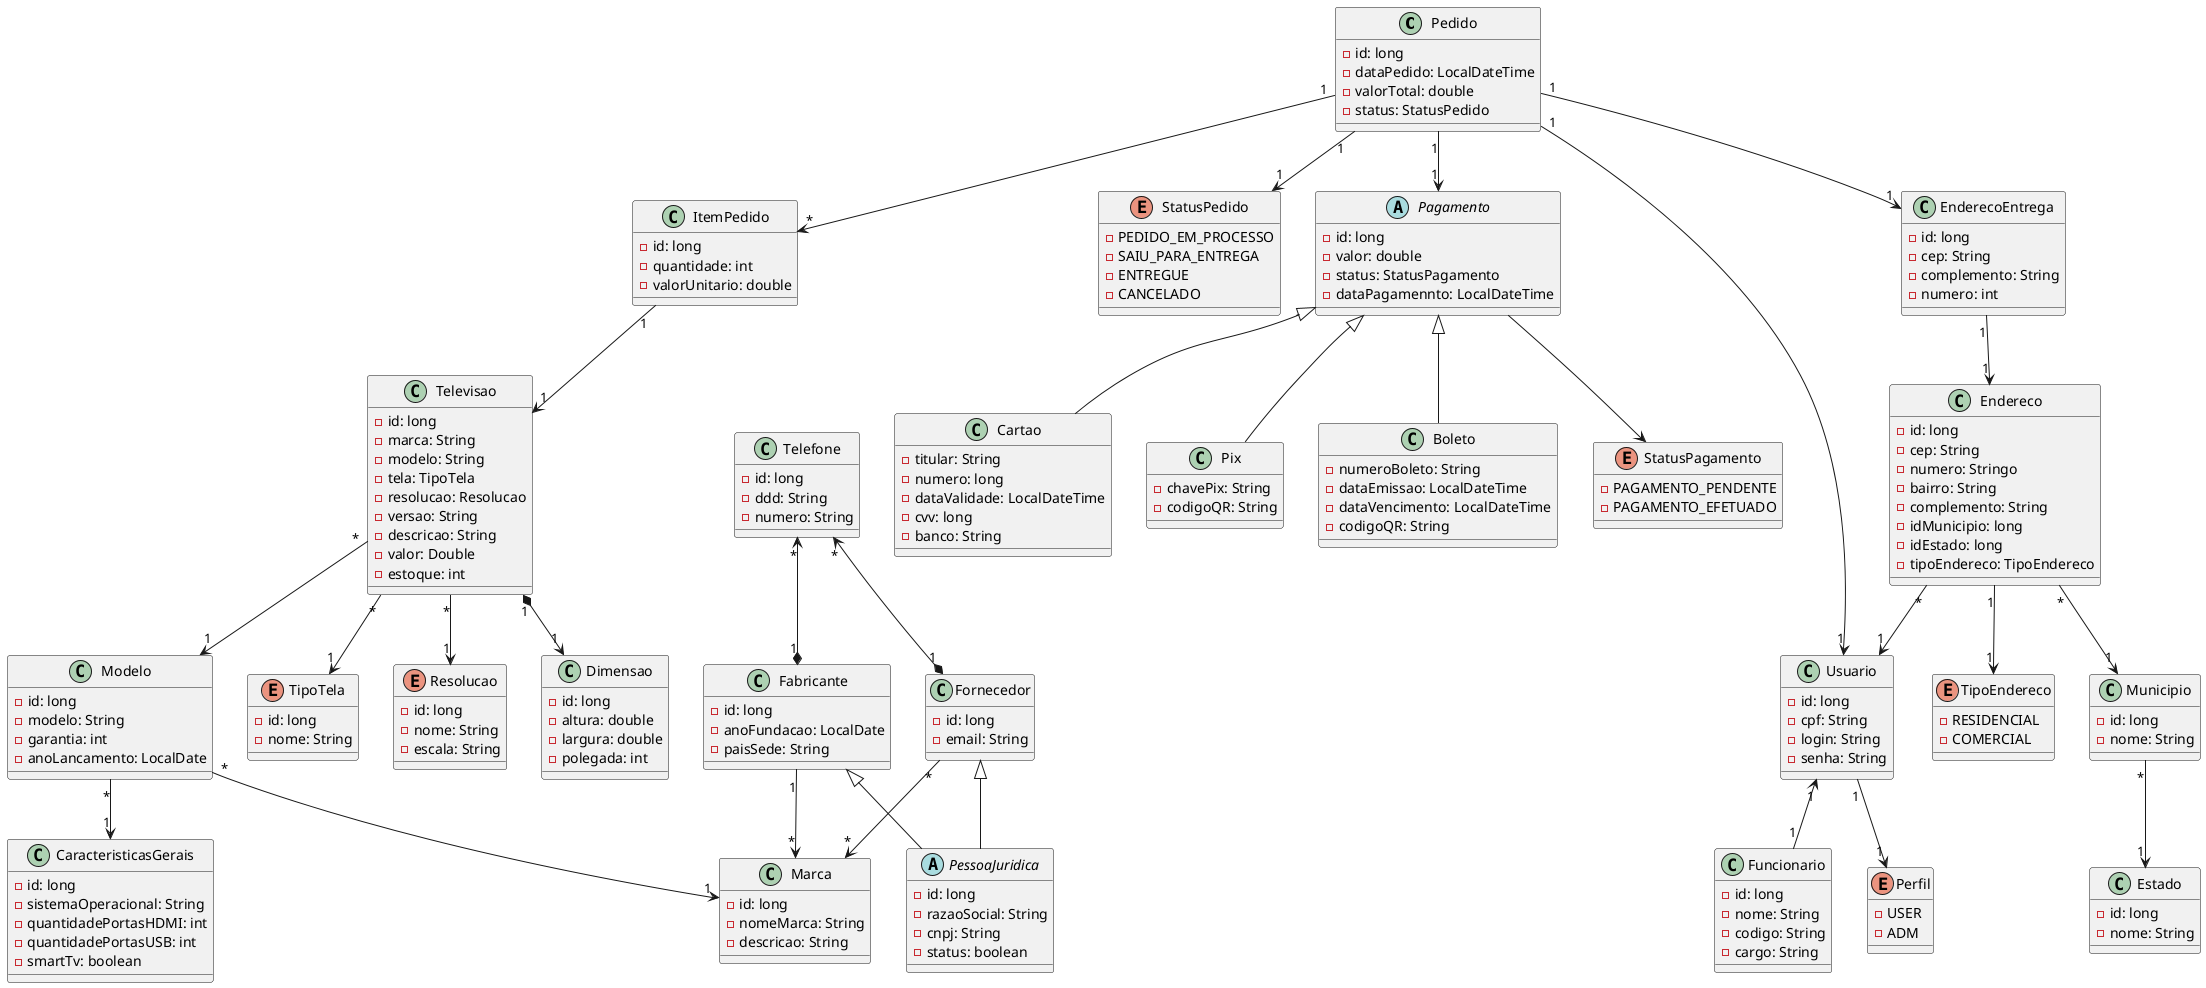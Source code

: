 @startuml
'PEDIDO'
class Pedido{
  - id: long
  - dataPedido: LocalDateTime
  - valorTotal: double
  - status: StatusPedido
}

class ItemPedido{
  - id: long
  - quantidade: int
  - valorUnitario: double
}

enum StatusPedido{
  - PEDIDO_EM_PROCESSO
  - SAIU_PARA_ENTREGA
  - ENTREGUE
  - CANCELADO
}

'PAGAMENTO'
abstract Pagamento{
  - id: long
  - valor: double
  - status: StatusPagamento
  - dataPagamennto: LocalDateTime
}

class Cartao{
  - titular: String
  - numero: long
  - dataValidade: LocalDateTime
  - cvv: long
  - banco: String
}


class Pix{
  - chavePix: String
  - codigoQR: String
}

class Boleto{
  - numeroBoleto: String
  - dataEmissao: LocalDateTime
  - dataVencimento: LocalDateTime
  - codigoQR: String
}

enum StatusPagamento{
  - PAGAMENTO_PENDENTE
  - PAGAMENTO_EFETUADO
}

'Usuários'
class Usuario{
  - id: long
  - cpf: String
  - login: String
  - senha: String
}


class Funcionario{
  - id: long
  - nome: String
  - codigo: String
  - cargo: String
}

enum Perfil{
  - USER
  - ADM
}

'TELEVISAO'
class Televisao{
  - id: long
  - marca: String
  - modelo: String
  - tela: TipoTela
  - resolucao: Resolucao
  - versao: String
  - descricao: String
  - valor: Double
  - estoque: int
}

enum TipoTela{
    - id: long
    - nome: String
}

enum Resolucao{
    - id: long
    - nome: String
    - escala: String
}

class Dimensao{
    - id: long
    - altura: double
    - largura: double
    - polegada: int
}

class CaracteristicasGerais{
  - id: long
  - sistemaOperacional: String
  - quantidadePortasHDMI: int
  - quantidadePortasUSB: int
  - smartTv: boolean
}

class Marca{
  - id: long
  - nomeMarca: String
  - descricao: String
}

class Modelo{
  - id: long
  - modelo: String
  - garantia: int
  - anoLancamento: LocalDate
}

'ENDERECO'
class Endereco{
    - id: long
    - cep: String
    - numero: Stringo
    - bairro: String
    - complemento: String
    - idMunicipio: long
    - idEstado: long
    - tipoEndereco: TipoEndereco
}

class EnderecoEntrega{
  - id: long
  - cep: String
  - complemento: String
  - numero: int
}

class Estado{
    - id: long
    - nome: String
}

class Municipio{
    - id: long
    - nome: String
}

enum TipoEndereco{
    - RESIDENCIAL
    - COMERCIAL
}

'FABRICANTE'
abstract PessoaJuridica{
    - id: long
    - razaoSocial: String
    - cnpj: String 
    - status: boolean 
}

class Fabricante{
    - id: long
    - anoFundacao: LocalDate
    - paisSede: String
}

'FORNECEDOR'
class  Fornecedor{
    - id: long
    - email: String
}

'TELEFONE'
class Telefone{
    - id: long
    - ddd: String
    - numero: String
}

'RELACIONAMENTO DO PEDIDO'
Pedido "1" --> "*" ItemPedido
Pedido "1" --> "1" Pagamento
Pedido "1" --> "1" EnderecoEntrega
Pedido "1" --> "1" StatusPedido
Pedido "1" --> "1" Usuario
ItemPedido "1" --> "1" Televisao 

'RELACIONAMENTO DO PAGAMENTO'
Pagamento <|-- Pix
Pagamento <|-- Boleto
Pagamento <|-- Cartao
Pagamento --> StatusPagamento

'RELACIONAMENTO DA TELEVISAO'
Televisao "*" --> "1" Resolucao
Televisao "1" *--> "1" Dimensao
Televisao "*" --> "1" TipoTela
Televisao "*" --> "1" Modelo
Modelo "*" --> "1" Marca
Modelo "*" --> "1" CaracteristicasGerais

'RELACIONAMENTO DO USUARIO'
Usuario "1" <-- "1" Funcionario
Usuario "1" --> "1" Perfil

'RELACIONAMENTO DO TELEFONE'
Telefone "*" <--* "1" Fabricante
Telefone "*" <--* "1" Fornecedor

'RELACIONAMENTO DO ENDERECO'
Endereco "*" --> "1" Usuario
Endereco "*" --> "1" Municipio
Municipio "*" --> "1" Estado
Endereco "1" --> "1" TipoEndereco
EnderecoEntrega "1" --> "1" Endereco 

'RELACIONAMENTO DO FABRICANTE'
Fabricante <|-- PessoaJuridica
Fabricante "1" --> "*" Marca

'RELACIONAMENTO DO FORNECEDOR'
Fornecedor <|-- PessoaJuridica
Fornecedor "*" --> "*" Marca
@enduml